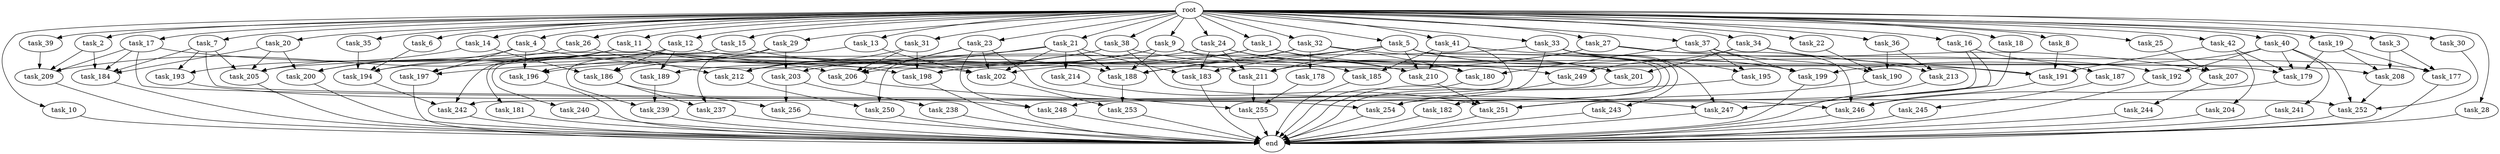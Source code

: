 digraph G {
  root [size="0.000000"];
  task_1 [size="1.024000"];
  task_2 [size="1.024000"];
  task_3 [size="1.024000"];
  task_4 [size="1.024000"];
  task_5 [size="1.024000"];
  task_6 [size="1.024000"];
  task_7 [size="1.024000"];
  task_8 [size="1.024000"];
  task_9 [size="1.024000"];
  task_10 [size="1.024000"];
  task_11 [size="1.024000"];
  task_12 [size="1.024000"];
  task_13 [size="1.024000"];
  task_14 [size="1.024000"];
  task_15 [size="1.024000"];
  task_16 [size="1.024000"];
  task_17 [size="1.024000"];
  task_18 [size="1.024000"];
  task_19 [size="1.024000"];
  task_20 [size="1.024000"];
  task_21 [size="1.024000"];
  task_22 [size="1.024000"];
  task_23 [size="1.024000"];
  task_24 [size="1.024000"];
  task_25 [size="1.024000"];
  task_26 [size="1.024000"];
  task_27 [size="1.024000"];
  task_28 [size="1.024000"];
  task_29 [size="1.024000"];
  task_30 [size="1.024000"];
  task_31 [size="1.024000"];
  task_32 [size="1.024000"];
  task_33 [size="1.024000"];
  task_34 [size="1.024000"];
  task_35 [size="1.024000"];
  task_36 [size="1.024000"];
  task_37 [size="1.024000"];
  task_38 [size="1.024000"];
  task_39 [size="1.024000"];
  task_40 [size="1.024000"];
  task_41 [size="1.024000"];
  task_42 [size="1.024000"];
  task_177 [size="386547056.640000"];
  task_178 [size="309237645.312000"];
  task_179 [size="1314259992.576000"];
  task_180 [size="1073741824.000000"];
  task_181 [size="137438953.472000"];
  task_182 [size="309237645.312000"];
  task_183 [size="1279900254.208000"];
  task_184 [size="2637109919.744000"];
  task_185 [size="858993459.200000"];
  task_186 [size="1219770712.064000"];
  task_187 [size="34359738.368000"];
  task_188 [size="1486058684.416000"];
  task_189 [size="292057776.128000"];
  task_190 [size="944892805.120000"];
  task_191 [size="919123001.344000"];
  task_192 [size="970662608.896000"];
  task_193 [size="1391569403.904000"];
  task_194 [size="1374389534.720000"];
  task_195 [size="249108103.168000"];
  task_196 [size="1168231104.512000"];
  task_197 [size="867583393.792000"];
  task_198 [size="738734374.912000"];
  task_199 [size="979252543.488000"];
  task_200 [size="1606317768.704000"];
  task_201 [size="695784701.952000"];
  task_202 [size="2388001816.576000"];
  task_203 [size="858993459.200000"];
  task_204 [size="549755813.888000"];
  task_205 [size="1735166787.584000"];
  task_206 [size="2044404432.896000"];
  task_207 [size="764504178.688000"];
  task_208 [size="309237645.312000"];
  task_209 [size="1417339207.680000"];
  task_210 [size="1717986918.400000"];
  task_211 [size="1717986918.400000"];
  task_212 [size="1219770712.064000"];
  task_213 [size="773094113.280000"];
  task_214 [size="420906795.008000"];
  task_237 [size="858993459.200000"];
  task_238 [size="309237645.312000"];
  task_239 [size="1116691496.960000"];
  task_240 [size="137438953.472000"];
  task_241 [size="420906795.008000"];
  task_242 [size="1185410973.696000"];
  task_243 [size="34359738.368000"];
  task_244 [size="214748364.800000"];
  task_245 [size="549755813.888000"];
  task_246 [size="1975684956.160000"];
  task_247 [size="798863917.056000"];
  task_248 [size="1108101562.368000"];
  task_249 [size="154618822.656000"];
  task_250 [size="996432412.672000"];
  task_251 [size="1571958030.336000"];
  task_252 [size="1116691496.960000"];
  task_253 [size="171798691.840000"];
  task_254 [size="1168231104.512000"];
  task_255 [size="1211180777.472000"];
  task_256 [size="618475290.624000"];
  end [size="0.000000"];

  root -> task_1 [size="1.000000"];
  root -> task_2 [size="1.000000"];
  root -> task_3 [size="1.000000"];
  root -> task_4 [size="1.000000"];
  root -> task_5 [size="1.000000"];
  root -> task_6 [size="1.000000"];
  root -> task_7 [size="1.000000"];
  root -> task_8 [size="1.000000"];
  root -> task_9 [size="1.000000"];
  root -> task_10 [size="1.000000"];
  root -> task_11 [size="1.000000"];
  root -> task_12 [size="1.000000"];
  root -> task_13 [size="1.000000"];
  root -> task_14 [size="1.000000"];
  root -> task_15 [size="1.000000"];
  root -> task_16 [size="1.000000"];
  root -> task_17 [size="1.000000"];
  root -> task_18 [size="1.000000"];
  root -> task_19 [size="1.000000"];
  root -> task_20 [size="1.000000"];
  root -> task_21 [size="1.000000"];
  root -> task_22 [size="1.000000"];
  root -> task_23 [size="1.000000"];
  root -> task_24 [size="1.000000"];
  root -> task_25 [size="1.000000"];
  root -> task_26 [size="1.000000"];
  root -> task_27 [size="1.000000"];
  root -> task_28 [size="1.000000"];
  root -> task_29 [size="1.000000"];
  root -> task_30 [size="1.000000"];
  root -> task_31 [size="1.000000"];
  root -> task_32 [size="1.000000"];
  root -> task_33 [size="1.000000"];
  root -> task_34 [size="1.000000"];
  root -> task_35 [size="1.000000"];
  root -> task_36 [size="1.000000"];
  root -> task_37 [size="1.000000"];
  root -> task_38 [size="1.000000"];
  root -> task_39 [size="1.000000"];
  root -> task_40 [size="1.000000"];
  root -> task_41 [size="1.000000"];
  root -> task_42 [size="1.000000"];
  task_1 -> task_189 [size="75497472.000000"];
  task_1 -> task_191 [size="75497472.000000"];
  task_1 -> task_198 [size="75497472.000000"];
  task_1 -> task_249 [size="75497472.000000"];
  task_2 -> task_184 [size="679477248.000000"];
  task_2 -> task_209 [size="679477248.000000"];
  task_3 -> task_177 [size="134217728.000000"];
  task_3 -> task_208 [size="134217728.000000"];
  task_4 -> task_196 [size="301989888.000000"];
  task_4 -> task_197 [size="301989888.000000"];
  task_4 -> task_205 [size="301989888.000000"];
  task_4 -> task_211 [size="301989888.000000"];
  task_5 -> task_182 [size="301989888.000000"];
  task_5 -> task_183 [size="301989888.000000"];
  task_5 -> task_188 [size="301989888.000000"];
  task_5 -> task_199 [size="301989888.000000"];
  task_5 -> task_201 [size="301989888.000000"];
  task_5 -> task_210 [size="301989888.000000"];
  task_5 -> task_211 [size="301989888.000000"];
  task_5 -> task_254 [size="301989888.000000"];
  task_6 -> task_194 [size="134217728.000000"];
  task_7 -> task_184 [size="679477248.000000"];
  task_7 -> task_193 [size="679477248.000000"];
  task_7 -> task_205 [size="679477248.000000"];
  task_7 -> task_246 [size="679477248.000000"];
  task_8 -> task_191 [size="209715200.000000"];
  task_9 -> task_179 [size="301989888.000000"];
  task_9 -> task_185 [size="301989888.000000"];
  task_9 -> task_186 [size="301989888.000000"];
  task_9 -> task_188 [size="301989888.000000"];
  task_9 -> task_203 [size="301989888.000000"];
  task_10 -> end [size="1.000000"];
  task_11 -> task_194 [size="134217728.000000"];
  task_11 -> task_197 [size="134217728.000000"];
  task_11 -> task_198 [size="134217728.000000"];
  task_11 -> task_202 [size="134217728.000000"];
  task_11 -> task_208 [size="134217728.000000"];
  task_11 -> task_209 [size="134217728.000000"];
  task_12 -> task_177 [size="209715200.000000"];
  task_12 -> task_186 [size="209715200.000000"];
  task_12 -> task_189 [size="209715200.000000"];
  task_12 -> task_200 [size="209715200.000000"];
  task_12 -> task_242 [size="209715200.000000"];
  task_13 -> task_202 [size="411041792.000000"];
  task_13 -> task_239 [size="411041792.000000"];
  task_14 -> task_186 [size="679477248.000000"];
  task_14 -> task_193 [size="679477248.000000"];
  task_15 -> task_181 [size="134217728.000000"];
  task_15 -> task_188 [size="134217728.000000"];
  task_15 -> task_240 [size="134217728.000000"];
  task_16 -> task_187 [size="33554432.000000"];
  task_16 -> task_247 [size="33554432.000000"];
  task_16 -> task_251 [size="33554432.000000"];
  task_17 -> task_184 [size="536870912.000000"];
  task_17 -> task_206 [size="536870912.000000"];
  task_17 -> task_209 [size="536870912.000000"];
  task_17 -> task_254 [size="536870912.000000"];
  task_18 -> task_247 [size="411041792.000000"];
  task_19 -> task_177 [size="33554432.000000"];
  task_19 -> task_179 [size="33554432.000000"];
  task_19 -> task_208 [size="33554432.000000"];
  task_20 -> task_184 [size="679477248.000000"];
  task_20 -> task_200 [size="679477248.000000"];
  task_20 -> task_205 [size="679477248.000000"];
  task_21 -> task_183 [size="411041792.000000"];
  task_21 -> task_188 [size="411041792.000000"];
  task_21 -> task_197 [size="411041792.000000"];
  task_21 -> task_202 [size="411041792.000000"];
  task_21 -> task_206 [size="411041792.000000"];
  task_21 -> task_214 [size="411041792.000000"];
  task_22 -> task_190 [size="33554432.000000"];
  task_23 -> task_202 [size="838860800.000000"];
  task_23 -> task_206 [size="838860800.000000"];
  task_23 -> task_248 [size="838860800.000000"];
  task_23 -> task_250 [size="838860800.000000"];
  task_23 -> task_255 [size="838860800.000000"];
  task_24 -> task_180 [size="536870912.000000"];
  task_24 -> task_183 [size="536870912.000000"];
  task_24 -> task_194 [size="536870912.000000"];
  task_24 -> task_210 [size="536870912.000000"];
  task_24 -> task_211 [size="536870912.000000"];
  task_25 -> task_207 [size="209715200.000000"];
  task_26 -> task_200 [size="679477248.000000"];
  task_26 -> task_212 [size="679477248.000000"];
  task_27 -> task_202 [size="536870912.000000"];
  task_27 -> task_207 [size="536870912.000000"];
  task_27 -> task_211 [size="536870912.000000"];
  task_27 -> task_246 [size="536870912.000000"];
  task_28 -> end [size="1.000000"];
  task_29 -> task_196 [size="536870912.000000"];
  task_29 -> task_203 [size="536870912.000000"];
  task_29 -> task_237 [size="536870912.000000"];
  task_30 -> task_252 [size="75497472.000000"];
  task_31 -> task_198 [size="209715200.000000"];
  task_31 -> task_206 [size="209715200.000000"];
  task_31 -> task_212 [size="209715200.000000"];
  task_32 -> task_178 [size="301989888.000000"];
  task_32 -> task_180 [size="301989888.000000"];
  task_32 -> task_188 [size="301989888.000000"];
  task_32 -> task_198 [size="301989888.000000"];
  task_32 -> task_201 [size="301989888.000000"];
  task_33 -> task_195 [size="33554432.000000"];
  task_33 -> task_199 [size="33554432.000000"];
  task_33 -> task_205 [size="33554432.000000"];
  task_33 -> task_243 [size="33554432.000000"];
  task_33 -> task_247 [size="33554432.000000"];
  task_33 -> task_248 [size="33554432.000000"];
  task_34 -> task_191 [size="75497472.000000"];
  task_34 -> task_201 [size="75497472.000000"];
  task_34 -> task_213 [size="75497472.000000"];
  task_34 -> task_249 [size="75497472.000000"];
  task_35 -> task_194 [size="536870912.000000"];
  task_36 -> task_190 [size="679477248.000000"];
  task_36 -> task_213 [size="679477248.000000"];
  task_37 -> task_180 [size="209715200.000000"];
  task_37 -> task_190 [size="209715200.000000"];
  task_37 -> task_195 [size="209715200.000000"];
  task_37 -> task_199 [size="209715200.000000"];
  task_38 -> task_196 [size="301989888.000000"];
  task_38 -> task_210 [size="301989888.000000"];
  task_38 -> task_212 [size="301989888.000000"];
  task_38 -> task_252 [size="301989888.000000"];
  task_39 -> task_209 [size="33554432.000000"];
  task_40 -> task_179 [size="411041792.000000"];
  task_40 -> task_192 [size="411041792.000000"];
  task_40 -> task_199 [size="411041792.000000"];
  task_40 -> task_241 [size="411041792.000000"];
  task_40 -> task_252 [size="411041792.000000"];
  task_41 -> task_185 [size="536870912.000000"];
  task_41 -> task_192 [size="536870912.000000"];
  task_41 -> task_210 [size="536870912.000000"];
  task_41 -> task_242 [size="536870912.000000"];
  task_42 -> task_179 [size="536870912.000000"];
  task_42 -> task_191 [size="536870912.000000"];
  task_42 -> task_204 [size="536870912.000000"];
  task_177 -> end [size="1.000000"];
  task_178 -> task_255 [size="134217728.000000"];
  task_179 -> task_246 [size="411041792.000000"];
  task_180 -> end [size="1.000000"];
  task_181 -> end [size="1.000000"];
  task_182 -> end [size="1.000000"];
  task_183 -> end [size="1.000000"];
  task_184 -> end [size="1.000000"];
  task_185 -> end [size="1.000000"];
  task_186 -> task_237 [size="301989888.000000"];
  task_186 -> task_256 [size="301989888.000000"];
  task_187 -> task_245 [size="536870912.000000"];
  task_188 -> task_253 [size="33554432.000000"];
  task_189 -> task_239 [size="679477248.000000"];
  task_190 -> task_251 [size="411041792.000000"];
  task_191 -> task_246 [size="301989888.000000"];
  task_192 -> end [size="1.000000"];
  task_193 -> task_248 [size="209715200.000000"];
  task_194 -> task_242 [size="411041792.000000"];
  task_195 -> task_254 [size="301989888.000000"];
  task_196 -> end [size="1.000000"];
  task_197 -> end [size="1.000000"];
  task_198 -> end [size="1.000000"];
  task_199 -> end [size="1.000000"];
  task_200 -> end [size="1.000000"];
  task_201 -> end [size="1.000000"];
  task_202 -> task_253 [size="134217728.000000"];
  task_203 -> task_238 [size="301989888.000000"];
  task_203 -> task_256 [size="301989888.000000"];
  task_204 -> end [size="1.000000"];
  task_205 -> end [size="1.000000"];
  task_206 -> task_247 [size="301989888.000000"];
  task_207 -> task_244 [size="209715200.000000"];
  task_208 -> task_252 [size="301989888.000000"];
  task_209 -> end [size="1.000000"];
  task_210 -> task_251 [size="411041792.000000"];
  task_211 -> task_255 [size="209715200.000000"];
  task_212 -> task_250 [size="134217728.000000"];
  task_213 -> end [size="1.000000"];
  task_214 -> task_251 [size="679477248.000000"];
  task_237 -> end [size="1.000000"];
  task_238 -> end [size="1.000000"];
  task_239 -> end [size="1.000000"];
  task_240 -> end [size="1.000000"];
  task_241 -> end [size="1.000000"];
  task_242 -> end [size="1.000000"];
  task_243 -> end [size="1.000000"];
  task_244 -> end [size="1.000000"];
  task_245 -> end [size="1.000000"];
  task_246 -> end [size="1.000000"];
  task_247 -> end [size="1.000000"];
  task_248 -> end [size="1.000000"];
  task_249 -> end [size="1.000000"];
  task_250 -> end [size="1.000000"];
  task_251 -> end [size="1.000000"];
  task_252 -> end [size="1.000000"];
  task_253 -> end [size="1.000000"];
  task_254 -> end [size="1.000000"];
  task_255 -> end [size="1.000000"];
  task_256 -> end [size="1.000000"];
}
